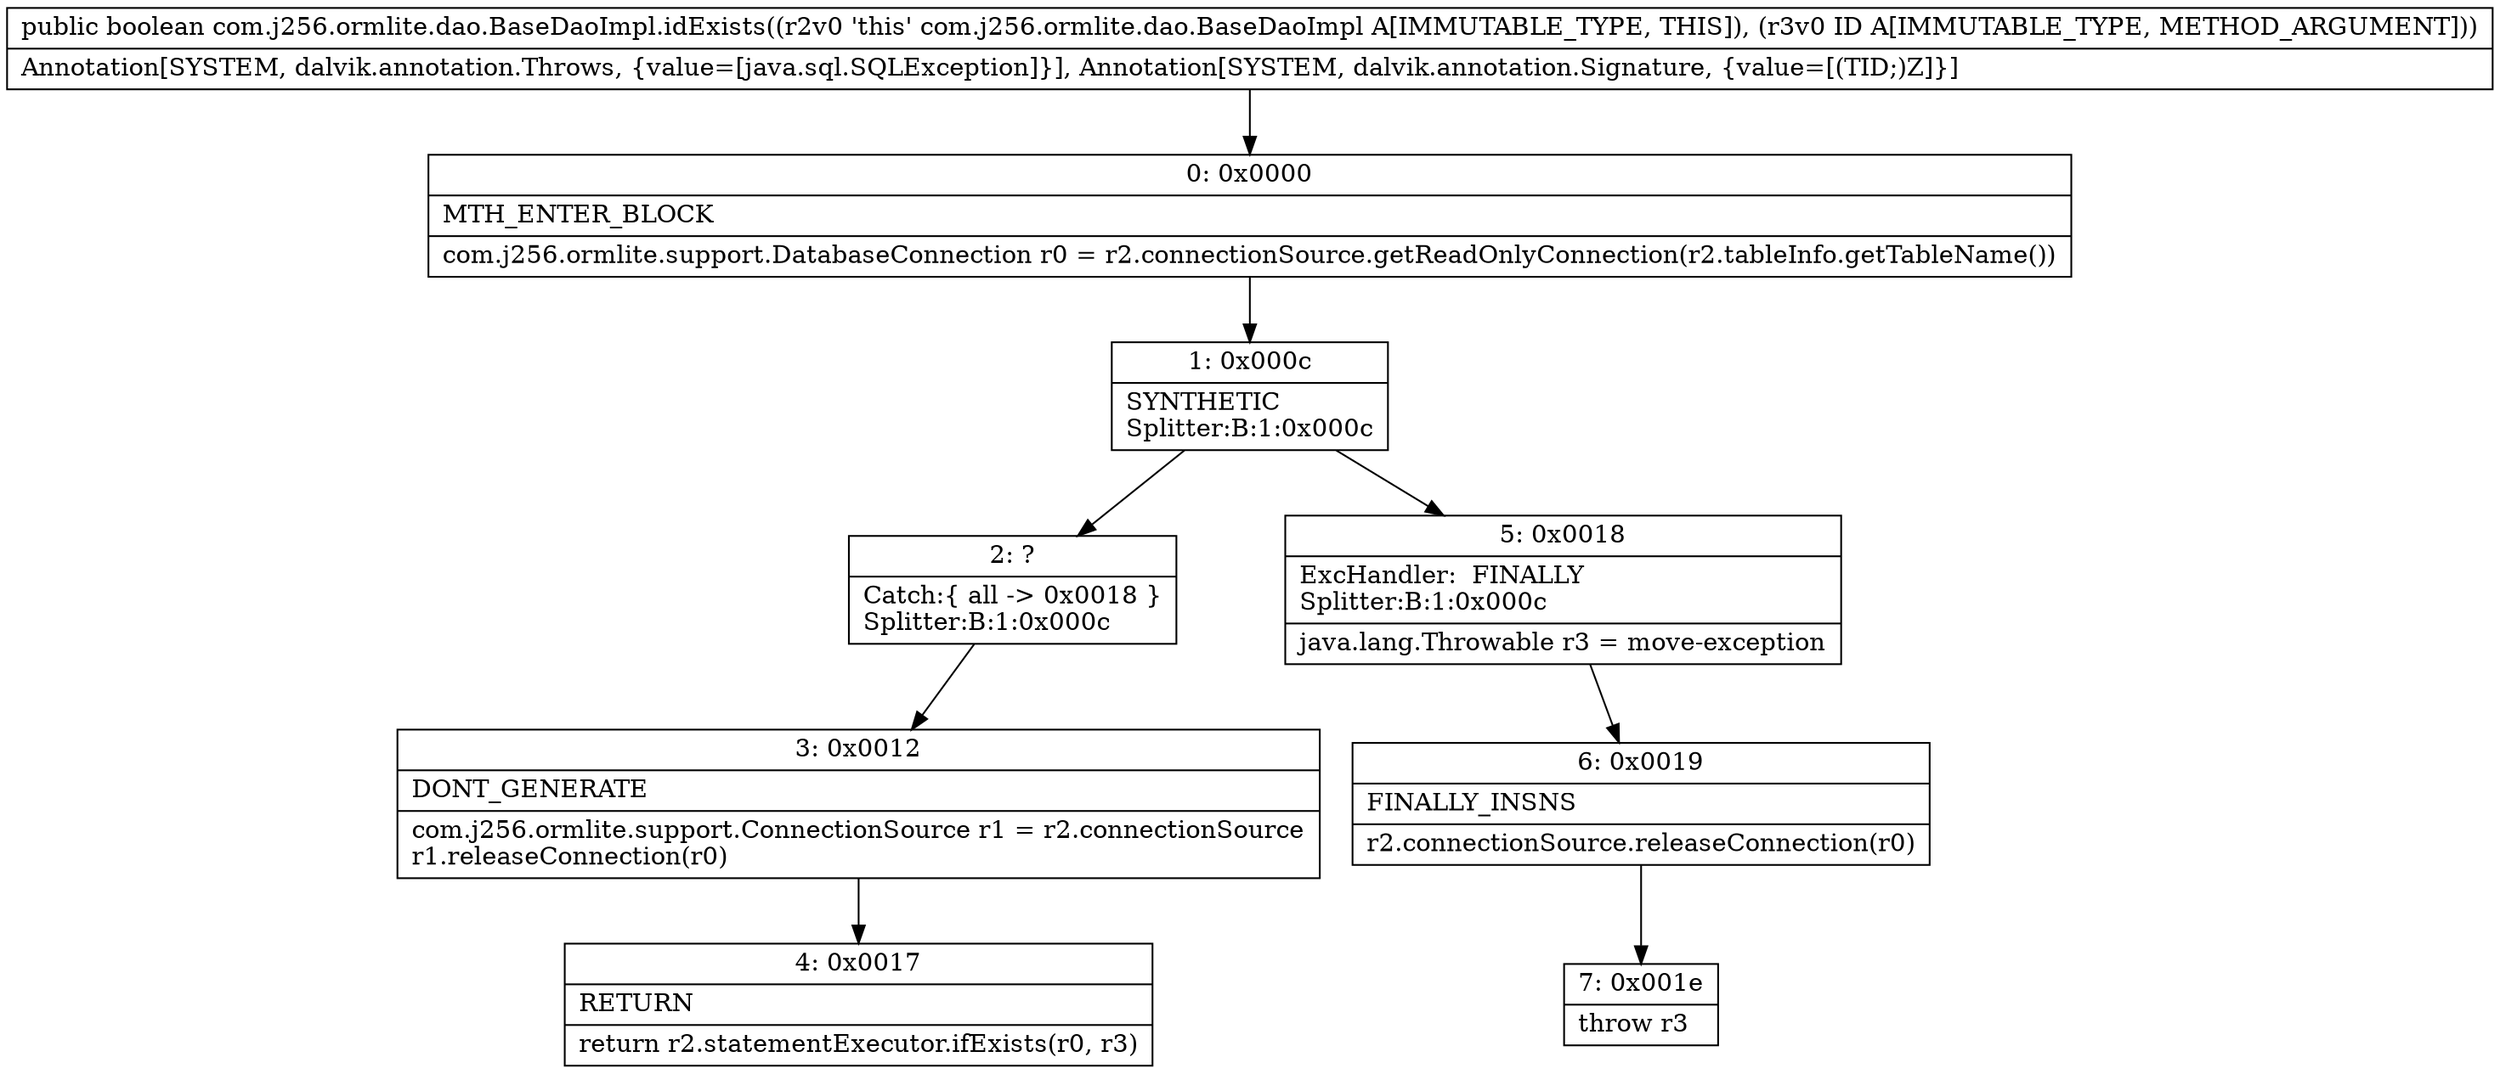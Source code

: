 digraph "CFG forcom.j256.ormlite.dao.BaseDaoImpl.idExists(Ljava\/lang\/Object;)Z" {
Node_0 [shape=record,label="{0\:\ 0x0000|MTH_ENTER_BLOCK\l|com.j256.ormlite.support.DatabaseConnection r0 = r2.connectionSource.getReadOnlyConnection(r2.tableInfo.getTableName())\l}"];
Node_1 [shape=record,label="{1\:\ 0x000c|SYNTHETIC\lSplitter:B:1:0x000c\l}"];
Node_2 [shape=record,label="{2\:\ ?|Catch:\{ all \-\> 0x0018 \}\lSplitter:B:1:0x000c\l}"];
Node_3 [shape=record,label="{3\:\ 0x0012|DONT_GENERATE\l|com.j256.ormlite.support.ConnectionSource r1 = r2.connectionSource\lr1.releaseConnection(r0)\l}"];
Node_4 [shape=record,label="{4\:\ 0x0017|RETURN\l|return r2.statementExecutor.ifExists(r0, r3)\l}"];
Node_5 [shape=record,label="{5\:\ 0x0018|ExcHandler:  FINALLY\lSplitter:B:1:0x000c\l|java.lang.Throwable r3 = move\-exception\l}"];
Node_6 [shape=record,label="{6\:\ 0x0019|FINALLY_INSNS\l|r2.connectionSource.releaseConnection(r0)\l}"];
Node_7 [shape=record,label="{7\:\ 0x001e|throw r3\l}"];
MethodNode[shape=record,label="{public boolean com.j256.ormlite.dao.BaseDaoImpl.idExists((r2v0 'this' com.j256.ormlite.dao.BaseDaoImpl A[IMMUTABLE_TYPE, THIS]), (r3v0 ID A[IMMUTABLE_TYPE, METHOD_ARGUMENT]))  | Annotation[SYSTEM, dalvik.annotation.Throws, \{value=[java.sql.SQLException]\}], Annotation[SYSTEM, dalvik.annotation.Signature, \{value=[(TID;)Z]\}]\l}"];
MethodNode -> Node_0;
Node_0 -> Node_1;
Node_1 -> Node_2;
Node_1 -> Node_5;
Node_2 -> Node_3;
Node_3 -> Node_4;
Node_5 -> Node_6;
Node_6 -> Node_7;
}

